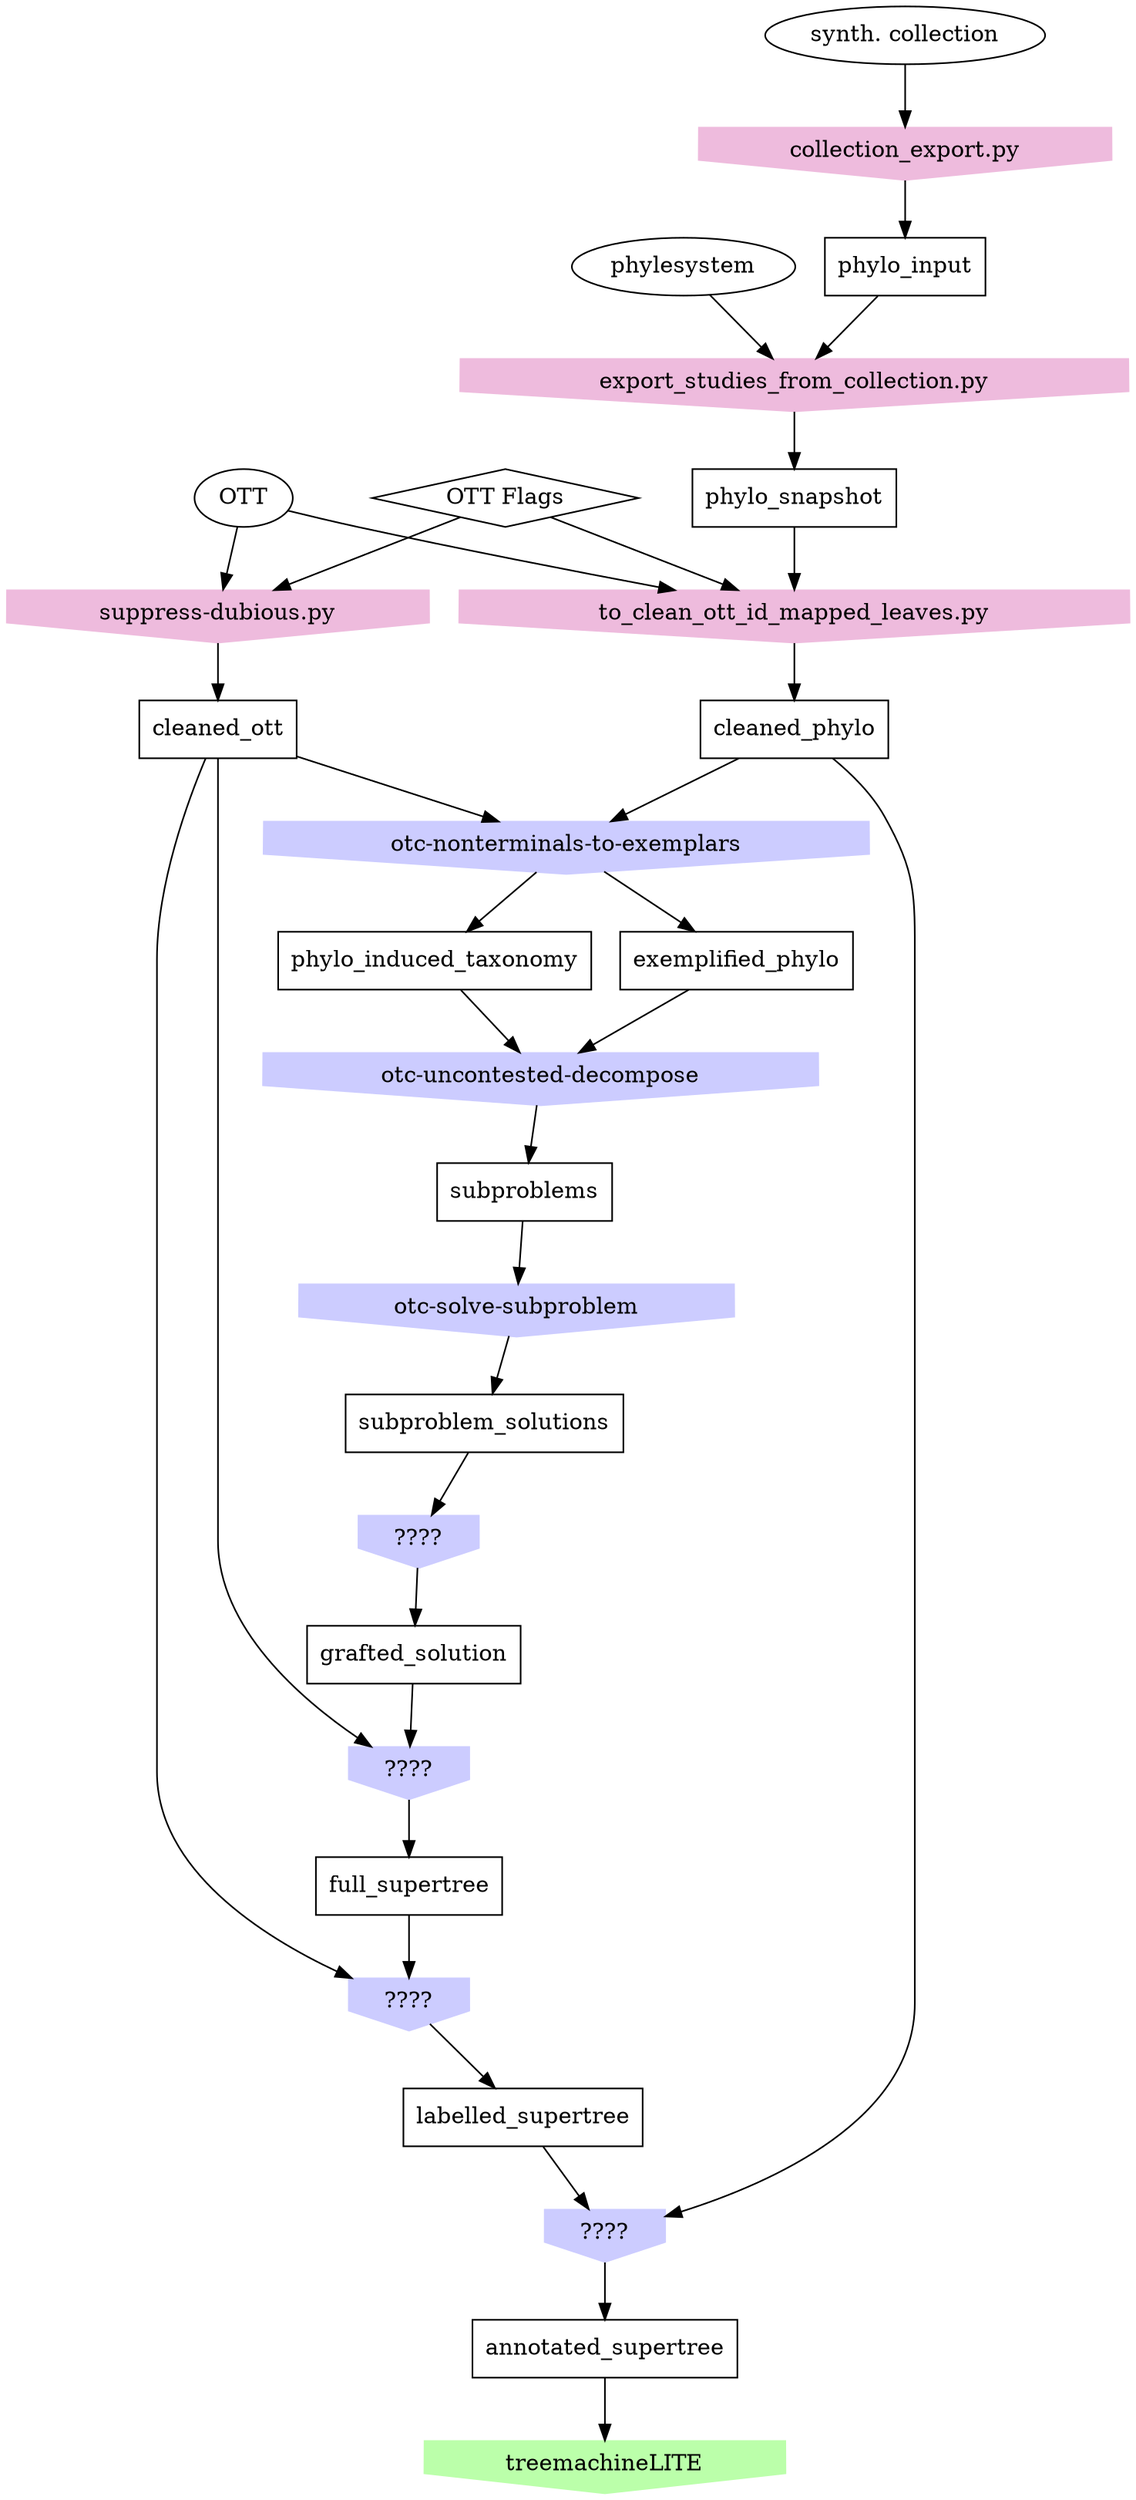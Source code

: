 digraph P {
    ottflags [shape=diamond label="OTT Flags"];
    ott [shape=oval label="OTT"];
    phylesystem [shape=oval label="phylesystem"];
    synthcoll [shape=oval label="synth. collection"];

    cleanedotttool [shape=invhouse label="suppress-dubious.py", style=filled, color="#EEBBDD"];
    cleanedott [shape=box label="cleaned_ott"];
    ott -> cleanedotttool ;
    ottflags -> cleanedotttool;
    cleanedotttool ->cleanedott;

    phyloinputtool [shape=invhouse label="collection_export.py", style=filled, color="#EEBBDD"];
    phyloinput [shape=box label="phylo_input"];
    synthcoll -> phyloinputtool ;
    phyloinputtool -> phyloinput;

    phylosnapshottool [shape=invhouse label="export_studies_from_collection.py", style=filled, color="#EEBBDD"];
    phylosnapshot [shape=box label="phylo_snapshot"];
    phyloinput -> phylosnapshottool ;
    phylesystem -> phylosnapshottool ;
    phylosnapshottool ->phylosnapshot;

    cleanedphylotool [shape=invhouse label="to_clean_ott_id_mapped_leaves.py", style=filled, color="#EEBBDD"];
    cleanedphylo [shape=box label="cleaned_phylo"];
    phylosnapshot -> cleanedphylotool ;
    ottflags -> cleanedphylotool ;
    ott -> cleanedphylotool ;
    cleanedphylotool -> cleanedphylo;

    phyloinducedtaxonomytool [shape=invhouse label="otc-nonterminals-to-exemplars" style=filled color="#CCCCFF"];
    phyloinducedtaxonomy [shape=box label="phylo_induced_taxonomy"];
    exemplifiedphylo [shape=box label="exemplified_phylo"];
    cleanedphylo -> phyloinducedtaxonomytool;
    cleanedott -> phyloinducedtaxonomytool;
    phyloinducedtaxonomytool -> phyloinducedtaxonomy;
    phyloinducedtaxonomytool -> exemplifiedphylo;



    subproblemstool [shape=invhouse label="otc-uncontested-decompose" style=filled color="#CCCCFF"];
    subproblems [shape=box label="subproblems"];
    phyloinducedtaxonomy -> subproblemstool;
    exemplifiedphylo -> subproblemstool;
    subproblemstool -> subproblems;

    subproblemsolntool [shape=invhouse label="otc-solve-subproblem" style=filled color="#CCCCFF"];
    subproblemsoln [shape=box label="subproblem_solutions"];
    subproblems -> subproblemsolntool;
    subproblemsolntool -> subproblemsoln;

    graftedsolntool [shape=invhouse label="????" style=filled color="#CCCCFF"];
    graftedsoln [shape=box label="grafted_solution"];
    subproblemsoln -> graftedsolntool;
    graftedsolntool -> graftedsoln;

    supertreetopotool [shape=invhouse label="????" style=filled color="#CCCCFF"];
    supertreetopo [shape=box label="full_supertree"];
    graftedsoln -> supertreetopotool;
    cleanedott -> supertreetopotool;
    supertreetopotool -> supertreetopo;

    taxolabelledsupertreetool [shape=invhouse label="????" style=filled color="#CCCCFF"];
    taxolabelledsupertree [shape=box label="labelled_supertree"];
    cleanedott -> taxolabelledsupertreetool;
    supertreetopo -> taxolabelledsupertreetool;
    taxolabelledsupertreetool -> taxolabelledsupertree;

    supertreewithsupporttool [shape=invhouse label="????" style=filled color="#CCCCFF"];
    supertreewithsupport [shape=box label="annotated_supertree"];
    taxolabelledsupertree -> supertreewithsupporttool;
    cleanedphylo -> supertreewithsupporttool;
    supertreewithsupporttool -> supertreewithsupport;

    treemachineLite [shape=invhouse label="treemachineLITE" style=filled color="#BBFFAA"];
    supertreewithsupport -> treemachineLite;

}
